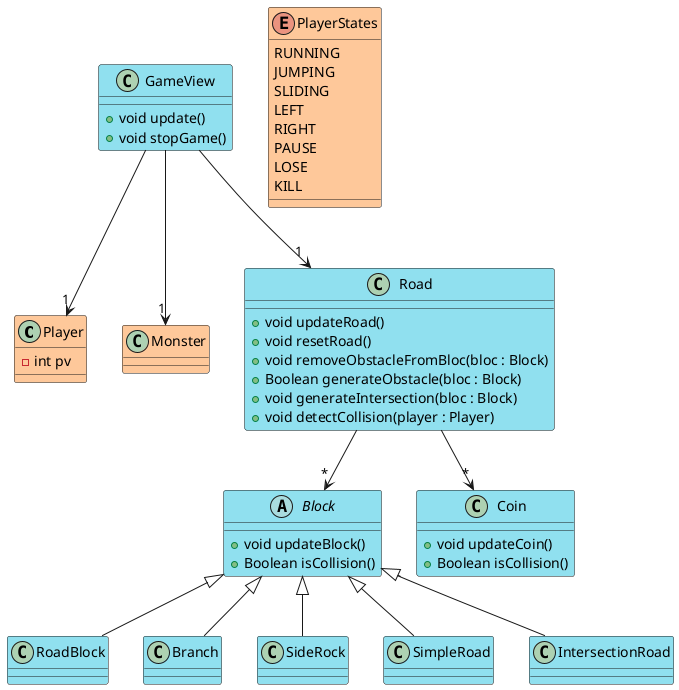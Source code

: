 @startuml uml
class Player #fec89a {
	-int pv
}
class Monster #fec89a {}
GameView --> "1" Player
GameView --> "1" Monster

abstract class Block #90e0ef {
	+void updateBlock()
    +Boolean isCollision()
}

class Road #90e0ef{
	+void updateRoad() 
	+void resetRoad()
	+void removeObstacleFromBloc(bloc : Block)
	+Boolean generateObstacle(bloc : Block)
    +void generateIntersection(bloc : Block)
    +void detectCollision(player : Player)
}


class GameView #90e0ef {
	+ void update()
    + void stopGame()
}

class Coin #90e0ef {
	+ void updateCoin()
    +Boolean isCollision()
}

class RoadBlock #90e0ef {}

class Branch #90e0ef {}

class SideRock #90e0ef {}

class SimpleRoad #90e0ef {}

class IntersectionRoad #90e0ef {}


GameView   -->  "1" Road


Road --> "*" Coin
Road  --> "*"  Block

Block <|--  RoadBlock 
Block <|--  Branch
Block <|--  SideRock
Block <|--  SimpleRoad
Block <|-- IntersectionRoad

enum PlayerStates #fec89a {
    RUNNING
    JUMPING
    SLIDING
    LEFT
    RIGHT
    PAUSE
    LOSE
    KILL
}

@enduml